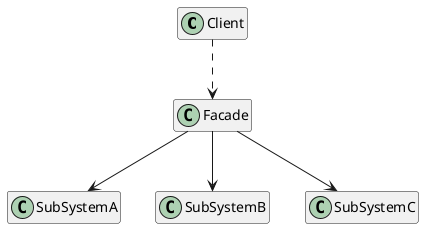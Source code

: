 @startuml Facade_ClassDiagram
hide empty members

class Client
class Facade
class SubSystemA
class SubSystemB
class SubSystemC

Client ..> Facade
Facade --> SubSystemA
Facade --> SubSystemB
Facade --> SubSystemC

@enduml

@startuml Facade_SequenceDiagram
participant ":Client" as Client
participant ":Facade" as Facade
participant ":SystemA" as SystemA
participant ":SystemB" as SystemB

Client -> Facade ++:<<create>>
create SystemA
Facade-->SystemA:<<create>>
create SystemB
Facade-->SystemB:<<create>>
deactivate Facade
Client -> Facade ++: wrapOpration( )
Facade -> SystemA ++:operationA( )
Facade -> SystemB ++:operationB( )
@enduml

@startuml Decorator_Example
hide empty members
abstract Component{
    + display() : void
}
class Window{
    + display() : void
}
class Textbox {
    + display() : void
}
class ListBox{
    + display() : void
}
class ComponentDecorator{
    - component : Component
    + ComponentDecorator(Component component)
    + display() : void
}
class ScrollBarDecorator{
    + ScrollBarDecorator(Component component)
    + display() : void
    + setScrollBar() : void
}
class BlackBorderDecorator{
    + BlackBorderDecorator(Component component)
    + display() : void
    + setBlackBorder() : void
}

Component <|-- Window
Component <|-- Textbox
Component <|-- ListBox
Component <|-- ComponentDecorator
Component <-right-o ComponentDecorator
ComponentDecorator <|-- ScrollBarDecorator
ComponentDecorator <|-- BlackBorderDecorator
@enduml